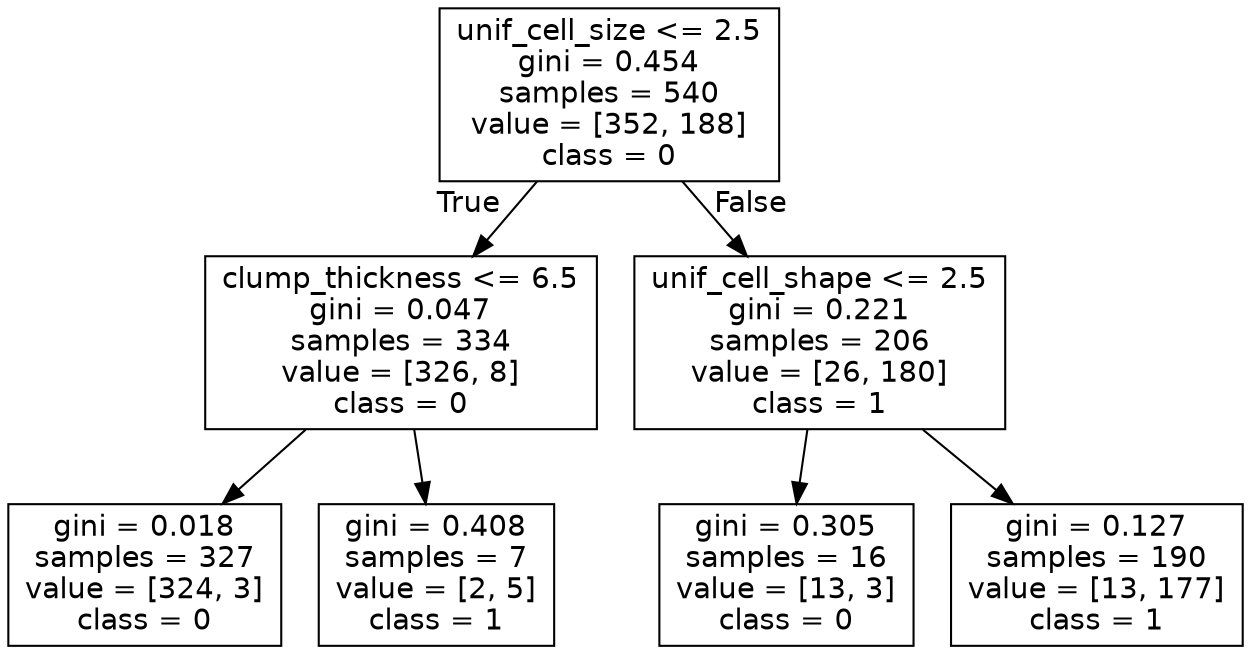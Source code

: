 digraph Tree {
node [shape=box, fontname="helvetica"] ;
edge [fontname="helvetica"] ;
0 [label="unif_cell_size <= 2.5\ngini = 0.454\nsamples = 540\nvalue = [352, 188]\nclass = 0"] ;
1 [label="clump_thickness <= 6.5\ngini = 0.047\nsamples = 334\nvalue = [326, 8]\nclass = 0"] ;
0 -> 1 [labeldistance=2.5, labelangle=45, headlabel="True"] ;
2 [label="gini = 0.018\nsamples = 327\nvalue = [324, 3]\nclass = 0"] ;
1 -> 2 ;
3 [label="gini = 0.408\nsamples = 7\nvalue = [2, 5]\nclass = 1"] ;
1 -> 3 ;
4 [label="unif_cell_shape <= 2.5\ngini = 0.221\nsamples = 206\nvalue = [26, 180]\nclass = 1"] ;
0 -> 4 [labeldistance=2.5, labelangle=-45, headlabel="False"] ;
5 [label="gini = 0.305\nsamples = 16\nvalue = [13, 3]\nclass = 0"] ;
4 -> 5 ;
6 [label="gini = 0.127\nsamples = 190\nvalue = [13, 177]\nclass = 1"] ;
4 -> 6 ;
}